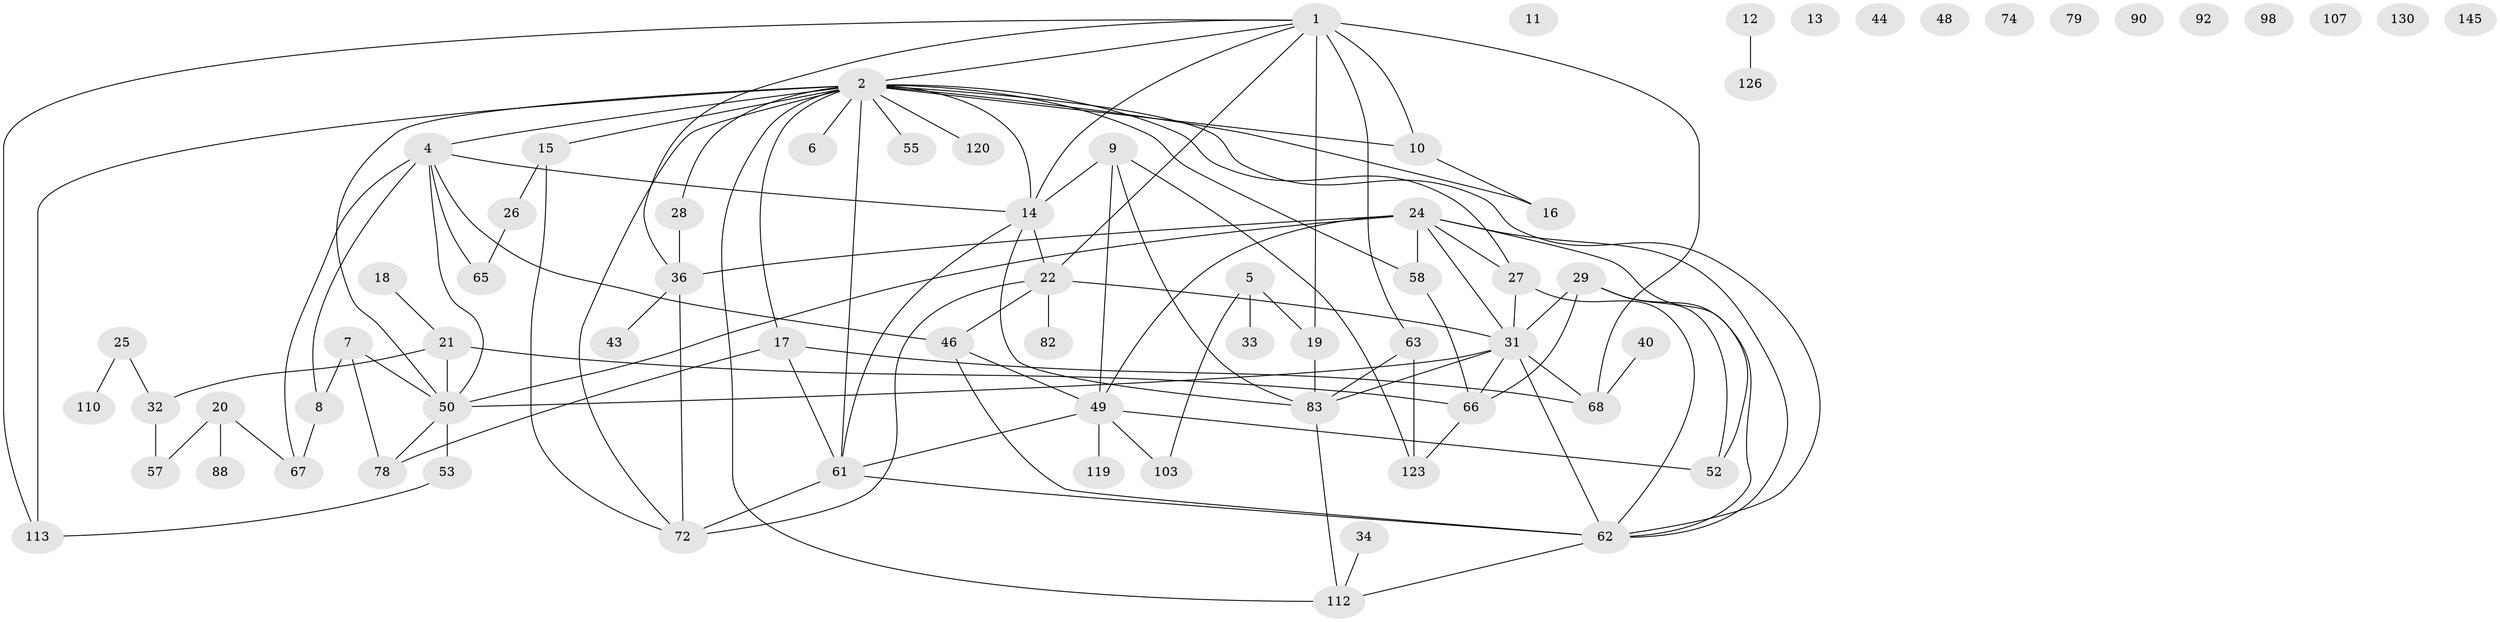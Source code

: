 // original degree distribution, {5: 0.06206896551724138, 2: 0.2413793103448276, 4: 0.19310344827586207, 3: 0.22758620689655173, 1: 0.15862068965517243, 0: 0.08275862068965517, 6: 0.027586206896551724, 7: 0.006896551724137931}
// Generated by graph-tools (version 1.1) at 2025/13/03/09/25 04:13:06]
// undirected, 72 vertices, 111 edges
graph export_dot {
graph [start="1"]
  node [color=gray90,style=filled];
  1 [super="+76+23+93"];
  2 [super="+37+3"];
  4 [super="+30"];
  5 [super="+114"];
  6;
  7;
  8 [super="+35+124+71"];
  9 [super="+41"];
  10 [super="+39+56+59"];
  11;
  12 [super="+54"];
  13;
  14 [super="+60"];
  15;
  16 [super="+47"];
  17 [super="+38"];
  18;
  19 [super="+64"];
  20 [super="+116"];
  21 [super="+75"];
  22 [super="+142+70"];
  24 [super="+102+111"];
  25;
  26;
  27 [super="+118"];
  28;
  29 [super="+115"];
  31 [super="+73+85"];
  32 [super="+128"];
  33;
  34;
  36 [super="+45"];
  40 [super="+127"];
  43;
  44;
  46 [super="+100+86"];
  48;
  49 [super="+51+134"];
  50 [super="+69"];
  52 [super="+104"];
  53;
  55;
  57;
  58 [super="+106"];
  61 [super="+94"];
  62 [super="+77"];
  63;
  65 [super="+109"];
  66 [super="+122+125"];
  67 [super="+101"];
  68 [super="+96"];
  72 [super="+84+87"];
  74;
  78;
  79;
  82;
  83 [super="+108"];
  88 [super="+95"];
  90;
  92;
  98;
  103;
  107;
  110 [super="+133+121"];
  112;
  113;
  119;
  120;
  123;
  126;
  130;
  145;
  1 -- 36;
  1 -- 63;
  1 -- 14;
  1 -- 113;
  1 -- 10;
  1 -- 68 [weight=2];
  1 -- 22;
  1 -- 2;
  1 -- 19;
  2 -- 6;
  2 -- 14;
  2 -- 15 [weight=2];
  2 -- 16;
  2 -- 112;
  2 -- 113;
  2 -- 55;
  2 -- 58 [weight=2];
  2 -- 28;
  2 -- 61;
  2 -- 50;
  2 -- 120;
  2 -- 27;
  2 -- 17;
  2 -- 4;
  2 -- 62;
  2 -- 10;
  2 -- 72;
  4 -- 14;
  4 -- 50;
  4 -- 65;
  4 -- 67;
  4 -- 8;
  4 -- 46;
  5 -- 33;
  5 -- 103;
  5 -- 19;
  7 -- 78;
  7 -- 8;
  7 -- 50;
  8 -- 67 [weight=2];
  9 -- 49;
  9 -- 123;
  9 -- 83;
  9 -- 14;
  10 -- 16;
  12 -- 126;
  14 -- 83;
  14 -- 61;
  14 -- 22;
  15 -- 26;
  15 -- 72;
  17 -- 78;
  17 -- 68;
  17 -- 61;
  18 -- 21;
  19 -- 83;
  20 -- 88;
  20 -- 57;
  20 -- 67;
  21 -- 32;
  21 -- 66;
  21 -- 50;
  22 -- 82;
  22 -- 31;
  22 -- 46;
  22 -- 72;
  24 -- 31;
  24 -- 58;
  24 -- 49;
  24 -- 50;
  24 -- 36;
  24 -- 52;
  24 -- 27;
  24 -- 62;
  25 -- 110;
  25 -- 32;
  26 -- 65;
  27 -- 31;
  27 -- 62;
  28 -- 36;
  29 -- 66;
  29 -- 31;
  29 -- 52;
  29 -- 62;
  31 -- 66 [weight=2];
  31 -- 83;
  31 -- 50;
  31 -- 62;
  31 -- 68;
  32 -- 57;
  34 -- 112;
  36 -- 43;
  36 -- 72;
  40 -- 68;
  46 -- 49;
  46 -- 62;
  49 -- 103;
  49 -- 119;
  49 -- 52;
  49 -- 61;
  50 -- 53;
  50 -- 78;
  53 -- 113;
  58 -- 66;
  61 -- 72;
  61 -- 62;
  62 -- 112;
  63 -- 123;
  63 -- 83;
  66 -- 123;
  83 -- 112;
}
